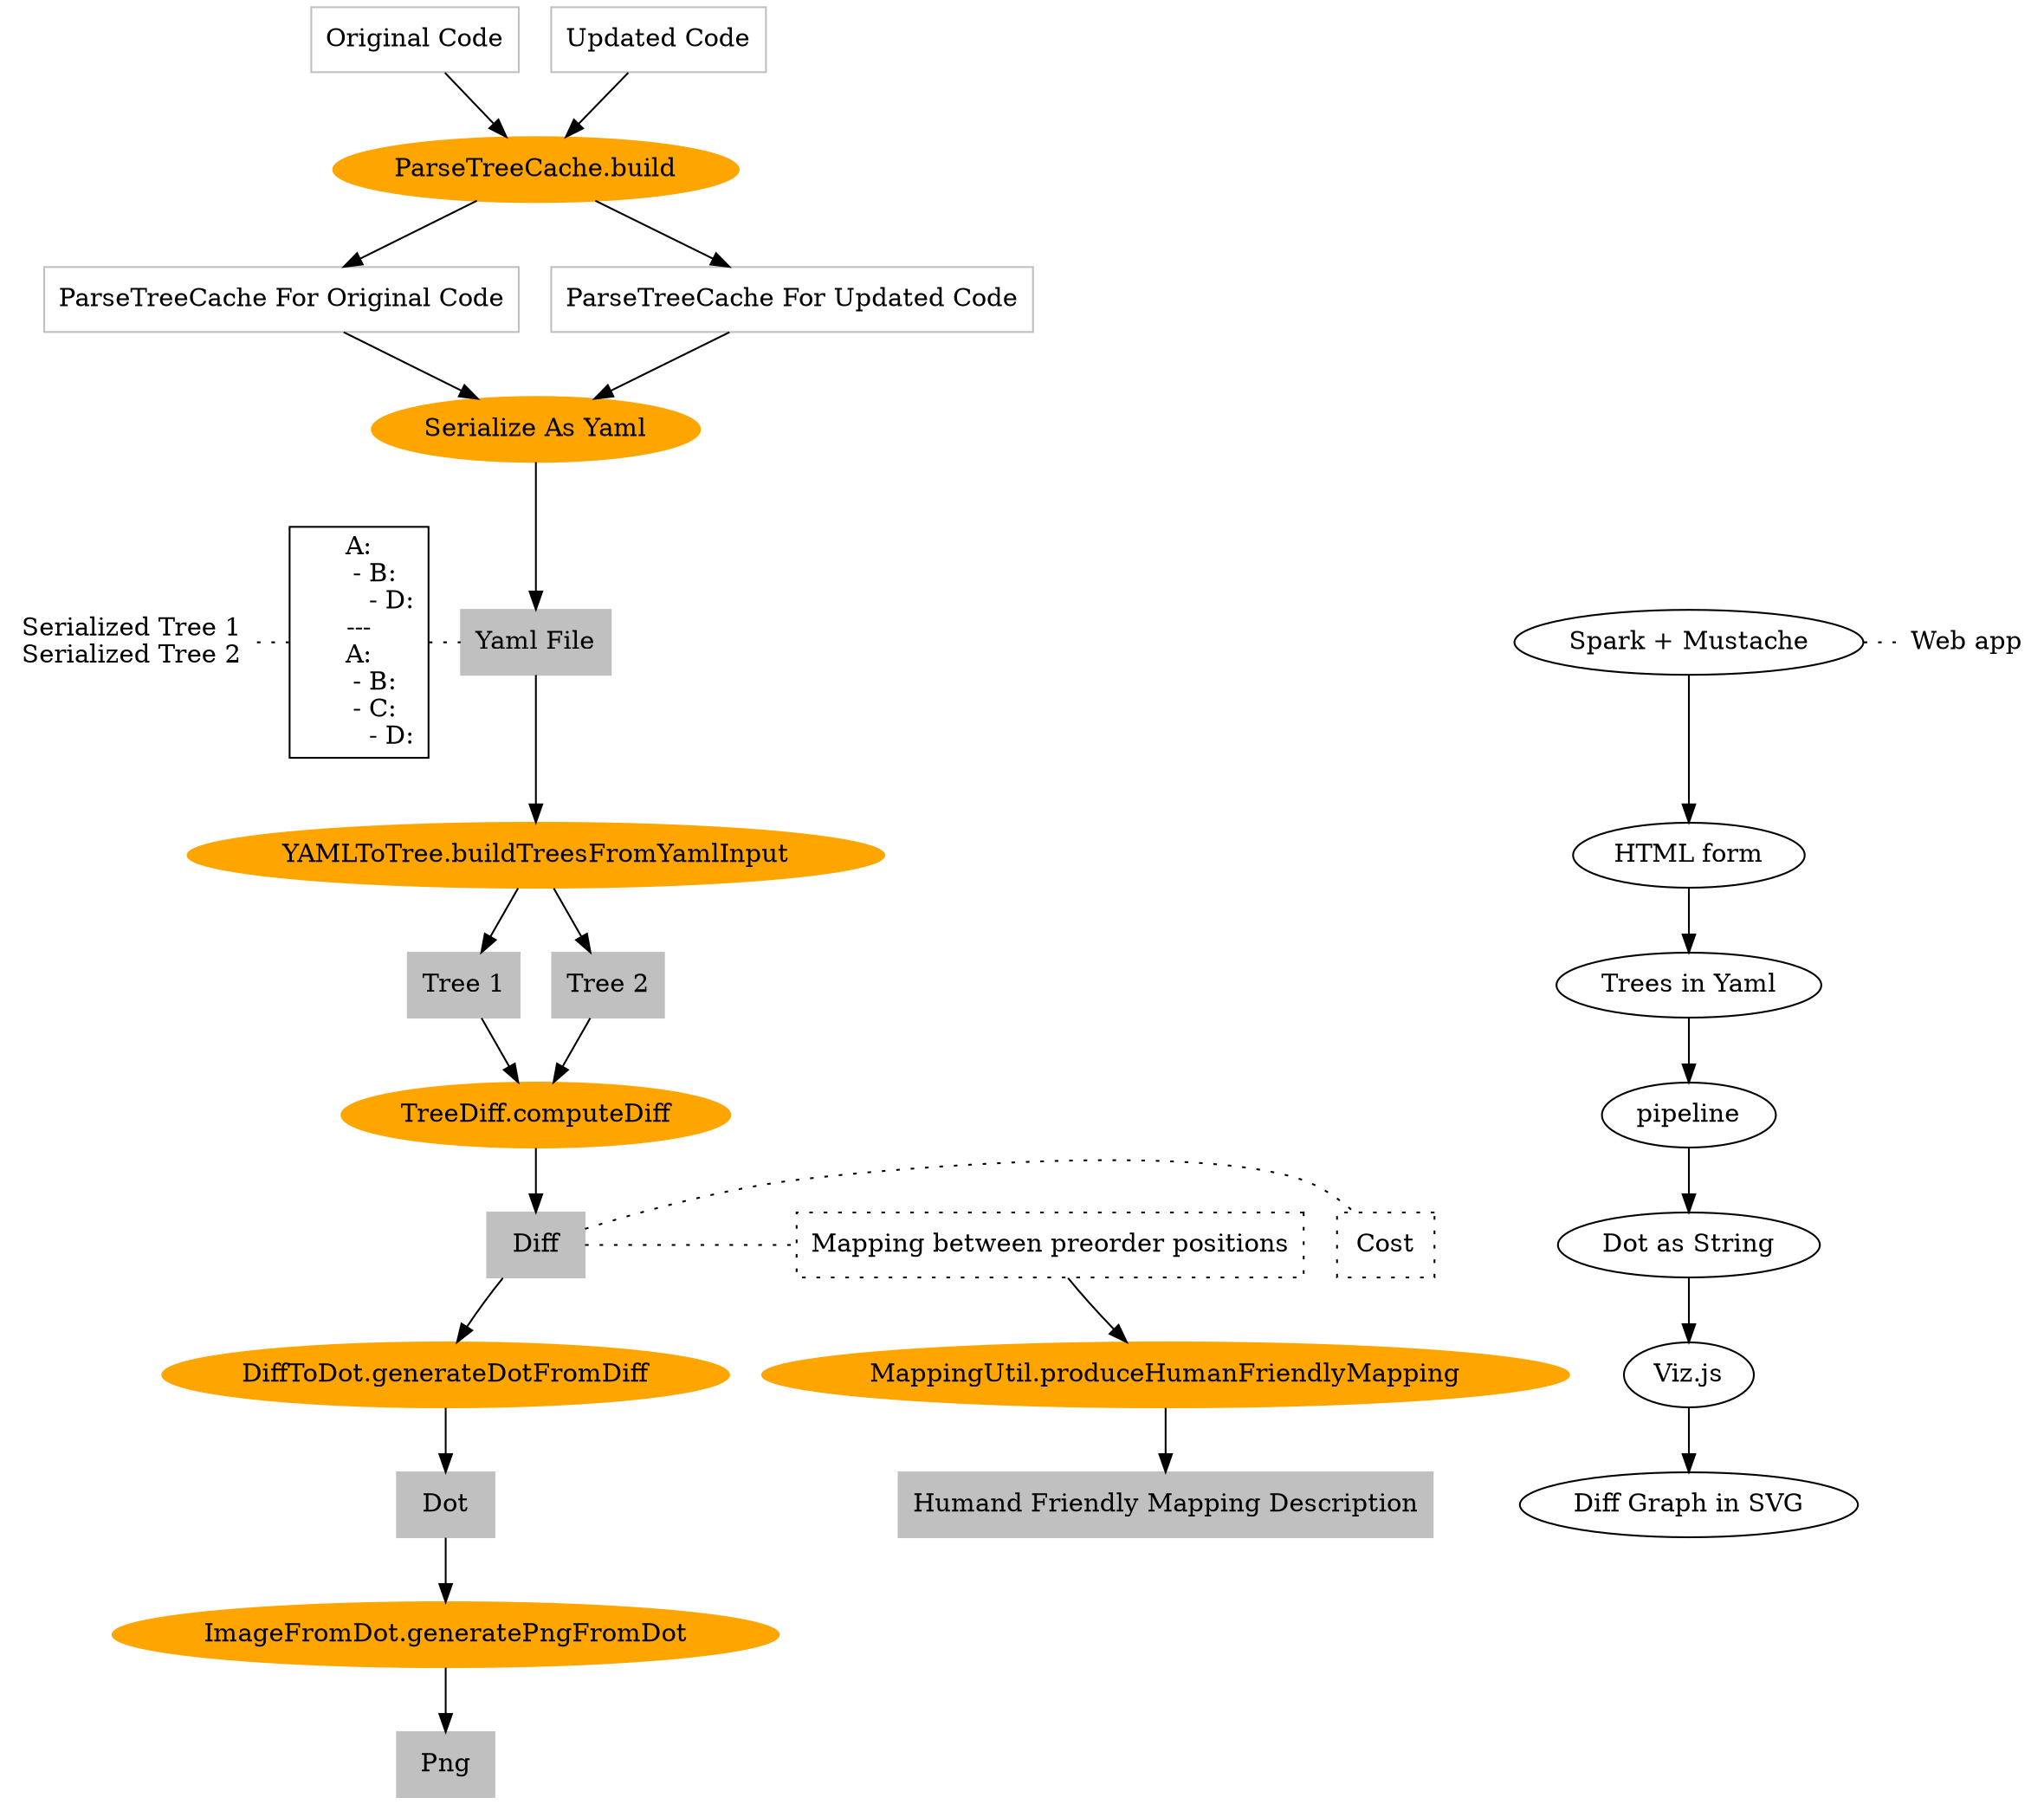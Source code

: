 digraph G {
  "Original Code" [shape=box color=gray];
  "Updated Code" [shape=box color=gray];
  "ParseTreeCache For Original Code" [shape=box color=gray];
  "ParseTreeCache For Updated Code" [shape=box color=gray];
  "ParseTreeCache.build" [color=orange style=filled];
  "Original Code" -> "ParseTreeCache.build";
  "Updated Code" -> "ParseTreeCache.build";
  "ParseTreeCache.build" -> "ParseTreeCache For Original Code";
  "ParseTreeCache.build" -> "ParseTreeCache For Updated Code";
  "Serialize As Yaml" [color=orange style=filled];
  "ParseTreeCache For Original Code" -> "Serialize As Yaml";
  "ParseTreeCache For Updated Code" -> "Serialize As Yaml";
  "Serialize As Yaml" -> "Yaml File";

  
  "YamlContentLabel" [label="Serialized Tree 1\nSerialized Tree 2" shape=plaintext];
  "Yaml File" [shape=box color=gray style=filled];
  "YamlContent" [label="A:\n    - B:\n        - D:\n---\nA:\n    - B:\n    - C:\n        - D:" shape=box];
  { rank=same; "Yaml File" "YamlContent" "YamlContentLabel" }
  "Tree 1" [shape=box color=gray style=filled];
  "Tree 2" [shape=box color=gray style=filled];
  "Diff" [group=g1 shape=box color=gray style=filled];
  "Dot" [shape=box color=gray style=filled];
  "Png" [shape=box color=gray style=filled];
  "Humand Friendly Mapping Description" [shape=box color=gray style=filled];
  "Cost" [shape=box style=dotted];
  "Mapping between preorder positions" [group=g3 shape=box style=dotted];

  "YAMLToTree.buildTreesFromYamlInput" [color=orange style=filled];
  "TreeDiff.computeDiff" [color=orange style=filled];
  "DiffToDot.generateDotFromDiff" [group=g2 color=orange style=filled];
  "ImageFromDot.generatePngFromDot" [color=orange style=filled];
  "MappingUtil.produceHumanFriendlyMapping" [group=g4 color=orange style=filled];
  { rank=same; "DiffToDot.generateDotFromDiff" "MappingUtil.produceHumanFriendlyMapping" };
  { rank=same; "Diff" "Mapping between preorder positions" "Cost"};


  "Spark + Mustache";
  "WebLabel" [label="Web app" shape=plaintext];
  "Spark + Mustache" -> "WebLabel" [style=dotted arrowhead=none];
  "Spark + Mustache" -> "HTML form" -> "Trees in Yaml" -> "pipeline" -> "Dot as String" -> "Viz.js" -> "Diff Graph in SVG";
  { rank=same; "Yaml File" "Spark + Mustache" "WebLabel" }

  "YamlContentLabel" -> "YamlContent" [style=dotted arrowhead=none];
  "YamlContent" -> "Yaml File" [style=dotted arrowhead=none];

  "Yaml File" -> "YAMLToTree.buildTreesFromYamlInput";
  "YAMLToTree.buildTreesFromYamlInput" -> "Tree 1";
  "YAMLToTree.buildTreesFromYamlInput" -> "Tree 2";
  "Tree 1" -> "TreeDiff.computeDiff";
  "Tree 2" -> "TreeDiff.computeDiff";
  "TreeDiff.computeDiff" -> "Diff";
  "Diff" -> "Cost" [style=dotted arrowhead=none];
  "Diff" -> "Mapping between preorder positions" [style=dotted arrowhead=none];

  "Mapping between preorder positions" -> "MappingUtil.produceHumanFriendlyMapping";
  "MappingUtil.produceHumanFriendlyMapping" -> "Humand Friendly Mapping Description";

  "Diff" -> "DiffToDot.generateDotFromDiff";
  "DiffToDot.generateDotFromDiff" -> "Dot";
  "Dot" -> "ImageFromDot.generatePngFromDot";
  "ImageFromDot.generatePngFromDot" -> "Png";

  edge[style=invis];
  "Diff" -> "DiffToDot.generateDotFromDiff";
  "Mapping between preorder positions" -> "MappingUtil.produceHumanFriendlyMapping";
}
